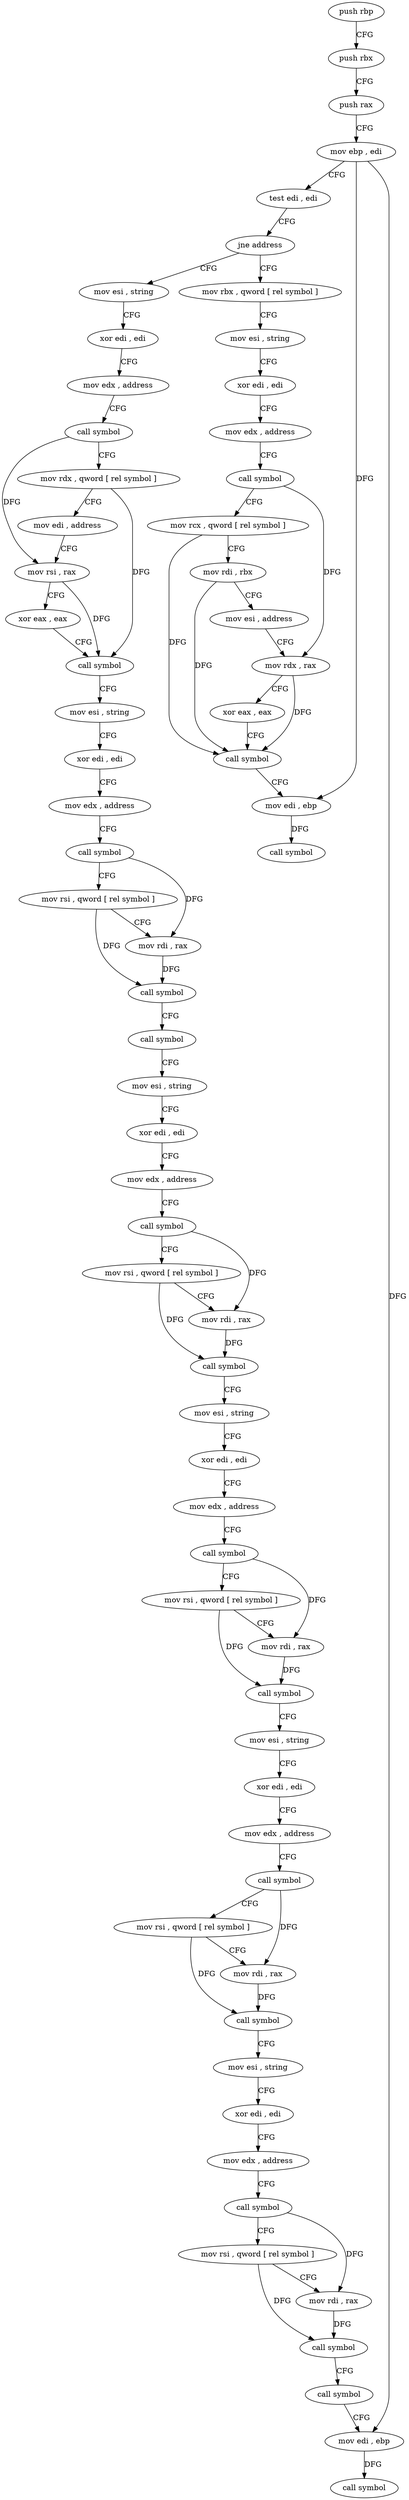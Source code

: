 digraph "func" {
"4200960" [label = "push rbp" ]
"4200961" [label = "push rbx" ]
"4200962" [label = "push rax" ]
"4200963" [label = "mov ebp , edi" ]
"4200965" [label = "test edi , edi" ]
"4200967" [label = "jne address" ]
"4201189" [label = "mov rbx , qword [ rel symbol ]" ]
"4200973" [label = "mov esi , string" ]
"4201196" [label = "mov esi , string" ]
"4201201" [label = "xor edi , edi" ]
"4201203" [label = "mov edx , address" ]
"4201208" [label = "call symbol" ]
"4201213" [label = "mov rcx , qword [ rel symbol ]" ]
"4201220" [label = "mov rdi , rbx" ]
"4201223" [label = "mov esi , address" ]
"4201228" [label = "mov rdx , rax" ]
"4201231" [label = "xor eax , eax" ]
"4201233" [label = "call symbol" ]
"4201238" [label = "mov edi , ebp" ]
"4201240" [label = "call symbol" ]
"4200978" [label = "xor edi , edi" ]
"4200980" [label = "mov edx , address" ]
"4200985" [label = "call symbol" ]
"4200990" [label = "mov rdx , qword [ rel symbol ]" ]
"4200997" [label = "mov edi , address" ]
"4201002" [label = "mov rsi , rax" ]
"4201005" [label = "xor eax , eax" ]
"4201007" [label = "call symbol" ]
"4201012" [label = "mov esi , string" ]
"4201017" [label = "xor edi , edi" ]
"4201019" [label = "mov edx , address" ]
"4201024" [label = "call symbol" ]
"4201029" [label = "mov rsi , qword [ rel symbol ]" ]
"4201036" [label = "mov rdi , rax" ]
"4201039" [label = "call symbol" ]
"4201044" [label = "call symbol" ]
"4201049" [label = "mov esi , string" ]
"4201054" [label = "xor edi , edi" ]
"4201056" [label = "mov edx , address" ]
"4201061" [label = "call symbol" ]
"4201066" [label = "mov rsi , qword [ rel symbol ]" ]
"4201073" [label = "mov rdi , rax" ]
"4201076" [label = "call symbol" ]
"4201081" [label = "mov esi , string" ]
"4201086" [label = "xor edi , edi" ]
"4201088" [label = "mov edx , address" ]
"4201093" [label = "call symbol" ]
"4201098" [label = "mov rsi , qword [ rel symbol ]" ]
"4201105" [label = "mov rdi , rax" ]
"4201108" [label = "call symbol" ]
"4201113" [label = "mov esi , string" ]
"4201118" [label = "xor edi , edi" ]
"4201120" [label = "mov edx , address" ]
"4201125" [label = "call symbol" ]
"4201130" [label = "mov rsi , qword [ rel symbol ]" ]
"4201137" [label = "mov rdi , rax" ]
"4201140" [label = "call symbol" ]
"4201145" [label = "mov esi , string" ]
"4201150" [label = "xor edi , edi" ]
"4201152" [label = "mov edx , address" ]
"4201157" [label = "call symbol" ]
"4201162" [label = "mov rsi , qword [ rel symbol ]" ]
"4201169" [label = "mov rdi , rax" ]
"4201172" [label = "call symbol" ]
"4201177" [label = "call symbol" ]
"4201182" [label = "mov edi , ebp" ]
"4201184" [label = "call symbol" ]
"4200960" -> "4200961" [ label = "CFG" ]
"4200961" -> "4200962" [ label = "CFG" ]
"4200962" -> "4200963" [ label = "CFG" ]
"4200963" -> "4200965" [ label = "CFG" ]
"4200963" -> "4201238" [ label = "DFG" ]
"4200963" -> "4201182" [ label = "DFG" ]
"4200965" -> "4200967" [ label = "CFG" ]
"4200967" -> "4201189" [ label = "CFG" ]
"4200967" -> "4200973" [ label = "CFG" ]
"4201189" -> "4201196" [ label = "CFG" ]
"4200973" -> "4200978" [ label = "CFG" ]
"4201196" -> "4201201" [ label = "CFG" ]
"4201201" -> "4201203" [ label = "CFG" ]
"4201203" -> "4201208" [ label = "CFG" ]
"4201208" -> "4201213" [ label = "CFG" ]
"4201208" -> "4201228" [ label = "DFG" ]
"4201213" -> "4201220" [ label = "CFG" ]
"4201213" -> "4201233" [ label = "DFG" ]
"4201220" -> "4201223" [ label = "CFG" ]
"4201220" -> "4201233" [ label = "DFG" ]
"4201223" -> "4201228" [ label = "CFG" ]
"4201228" -> "4201231" [ label = "CFG" ]
"4201228" -> "4201233" [ label = "DFG" ]
"4201231" -> "4201233" [ label = "CFG" ]
"4201233" -> "4201238" [ label = "CFG" ]
"4201238" -> "4201240" [ label = "DFG" ]
"4200978" -> "4200980" [ label = "CFG" ]
"4200980" -> "4200985" [ label = "CFG" ]
"4200985" -> "4200990" [ label = "CFG" ]
"4200985" -> "4201002" [ label = "DFG" ]
"4200990" -> "4200997" [ label = "CFG" ]
"4200990" -> "4201007" [ label = "DFG" ]
"4200997" -> "4201002" [ label = "CFG" ]
"4201002" -> "4201005" [ label = "CFG" ]
"4201002" -> "4201007" [ label = "DFG" ]
"4201005" -> "4201007" [ label = "CFG" ]
"4201007" -> "4201012" [ label = "CFG" ]
"4201012" -> "4201017" [ label = "CFG" ]
"4201017" -> "4201019" [ label = "CFG" ]
"4201019" -> "4201024" [ label = "CFG" ]
"4201024" -> "4201029" [ label = "CFG" ]
"4201024" -> "4201036" [ label = "DFG" ]
"4201029" -> "4201036" [ label = "CFG" ]
"4201029" -> "4201039" [ label = "DFG" ]
"4201036" -> "4201039" [ label = "DFG" ]
"4201039" -> "4201044" [ label = "CFG" ]
"4201044" -> "4201049" [ label = "CFG" ]
"4201049" -> "4201054" [ label = "CFG" ]
"4201054" -> "4201056" [ label = "CFG" ]
"4201056" -> "4201061" [ label = "CFG" ]
"4201061" -> "4201066" [ label = "CFG" ]
"4201061" -> "4201073" [ label = "DFG" ]
"4201066" -> "4201073" [ label = "CFG" ]
"4201066" -> "4201076" [ label = "DFG" ]
"4201073" -> "4201076" [ label = "DFG" ]
"4201076" -> "4201081" [ label = "CFG" ]
"4201081" -> "4201086" [ label = "CFG" ]
"4201086" -> "4201088" [ label = "CFG" ]
"4201088" -> "4201093" [ label = "CFG" ]
"4201093" -> "4201098" [ label = "CFG" ]
"4201093" -> "4201105" [ label = "DFG" ]
"4201098" -> "4201105" [ label = "CFG" ]
"4201098" -> "4201108" [ label = "DFG" ]
"4201105" -> "4201108" [ label = "DFG" ]
"4201108" -> "4201113" [ label = "CFG" ]
"4201113" -> "4201118" [ label = "CFG" ]
"4201118" -> "4201120" [ label = "CFG" ]
"4201120" -> "4201125" [ label = "CFG" ]
"4201125" -> "4201130" [ label = "CFG" ]
"4201125" -> "4201137" [ label = "DFG" ]
"4201130" -> "4201137" [ label = "CFG" ]
"4201130" -> "4201140" [ label = "DFG" ]
"4201137" -> "4201140" [ label = "DFG" ]
"4201140" -> "4201145" [ label = "CFG" ]
"4201145" -> "4201150" [ label = "CFG" ]
"4201150" -> "4201152" [ label = "CFG" ]
"4201152" -> "4201157" [ label = "CFG" ]
"4201157" -> "4201162" [ label = "CFG" ]
"4201157" -> "4201169" [ label = "DFG" ]
"4201162" -> "4201169" [ label = "CFG" ]
"4201162" -> "4201172" [ label = "DFG" ]
"4201169" -> "4201172" [ label = "DFG" ]
"4201172" -> "4201177" [ label = "CFG" ]
"4201177" -> "4201182" [ label = "CFG" ]
"4201182" -> "4201184" [ label = "DFG" ]
}
